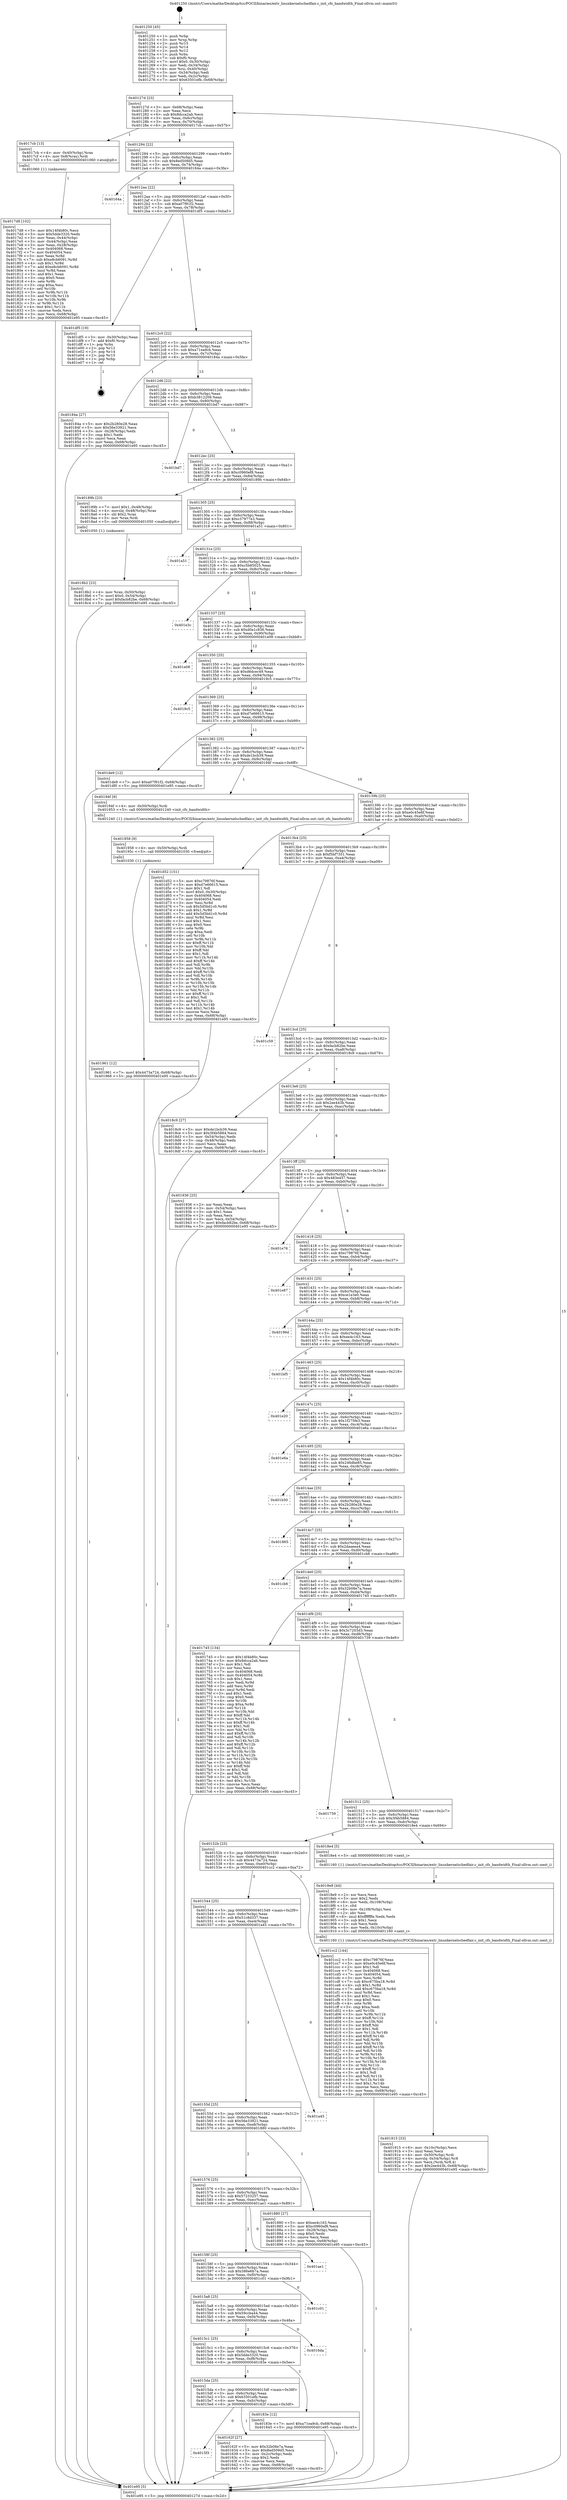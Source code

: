 digraph "0x401250" {
  label = "0x401250 (/mnt/c/Users/mathe/Desktop/tcc/POCII/binaries/extr_linuxkernelschedfair.c_init_cfs_bandwidth_Final-ollvm.out::main(0))"
  labelloc = "t"
  node[shape=record]

  Entry [label="",width=0.3,height=0.3,shape=circle,fillcolor=black,style=filled]
  "0x40127d" [label="{
     0x40127d [23]\l
     | [instrs]\l
     &nbsp;&nbsp;0x40127d \<+3\>: mov -0x68(%rbp),%eax\l
     &nbsp;&nbsp;0x401280 \<+2\>: mov %eax,%ecx\l
     &nbsp;&nbsp;0x401282 \<+6\>: sub $0x8dcca2ab,%ecx\l
     &nbsp;&nbsp;0x401288 \<+3\>: mov %eax,-0x6c(%rbp)\l
     &nbsp;&nbsp;0x40128b \<+3\>: mov %ecx,-0x70(%rbp)\l
     &nbsp;&nbsp;0x40128e \<+6\>: je 00000000004017cb \<main+0x57b\>\l
  }"]
  "0x4017cb" [label="{
     0x4017cb [13]\l
     | [instrs]\l
     &nbsp;&nbsp;0x4017cb \<+4\>: mov -0x40(%rbp),%rax\l
     &nbsp;&nbsp;0x4017cf \<+4\>: mov 0x8(%rax),%rdi\l
     &nbsp;&nbsp;0x4017d3 \<+5\>: call 0000000000401060 \<atoi@plt\>\l
     | [calls]\l
     &nbsp;&nbsp;0x401060 \{1\} (unknown)\l
  }"]
  "0x401294" [label="{
     0x401294 [22]\l
     | [instrs]\l
     &nbsp;&nbsp;0x401294 \<+5\>: jmp 0000000000401299 \<main+0x49\>\l
     &nbsp;&nbsp;0x401299 \<+3\>: mov -0x6c(%rbp),%eax\l
     &nbsp;&nbsp;0x40129c \<+5\>: sub $0x8ed509d5,%eax\l
     &nbsp;&nbsp;0x4012a1 \<+3\>: mov %eax,-0x74(%rbp)\l
     &nbsp;&nbsp;0x4012a4 \<+6\>: je 000000000040164a \<main+0x3fa\>\l
  }"]
  Exit [label="",width=0.3,height=0.3,shape=circle,fillcolor=black,style=filled,peripheries=2]
  "0x40164a" [label="{
     0x40164a\l
  }", style=dashed]
  "0x4012aa" [label="{
     0x4012aa [22]\l
     | [instrs]\l
     &nbsp;&nbsp;0x4012aa \<+5\>: jmp 00000000004012af \<main+0x5f\>\l
     &nbsp;&nbsp;0x4012af \<+3\>: mov -0x6c(%rbp),%eax\l
     &nbsp;&nbsp;0x4012b2 \<+5\>: sub $0xa07f91f2,%eax\l
     &nbsp;&nbsp;0x4012b7 \<+3\>: mov %eax,-0x78(%rbp)\l
     &nbsp;&nbsp;0x4012ba \<+6\>: je 0000000000401df5 \<main+0xba5\>\l
  }"]
  "0x401961" [label="{
     0x401961 [12]\l
     | [instrs]\l
     &nbsp;&nbsp;0x401961 \<+7\>: movl $0x4473a724,-0x68(%rbp)\l
     &nbsp;&nbsp;0x401968 \<+5\>: jmp 0000000000401e95 \<main+0xc45\>\l
  }"]
  "0x401df5" [label="{
     0x401df5 [19]\l
     | [instrs]\l
     &nbsp;&nbsp;0x401df5 \<+3\>: mov -0x30(%rbp),%eax\l
     &nbsp;&nbsp;0x401df8 \<+7\>: add $0xf0,%rsp\l
     &nbsp;&nbsp;0x401dff \<+1\>: pop %rbx\l
     &nbsp;&nbsp;0x401e00 \<+2\>: pop %r12\l
     &nbsp;&nbsp;0x401e02 \<+2\>: pop %r14\l
     &nbsp;&nbsp;0x401e04 \<+2\>: pop %r15\l
     &nbsp;&nbsp;0x401e06 \<+1\>: pop %rbp\l
     &nbsp;&nbsp;0x401e07 \<+1\>: ret\l
  }"]
  "0x4012c0" [label="{
     0x4012c0 [22]\l
     | [instrs]\l
     &nbsp;&nbsp;0x4012c0 \<+5\>: jmp 00000000004012c5 \<main+0x75\>\l
     &nbsp;&nbsp;0x4012c5 \<+3\>: mov -0x6c(%rbp),%eax\l
     &nbsp;&nbsp;0x4012c8 \<+5\>: sub $0xa71ea9cb,%eax\l
     &nbsp;&nbsp;0x4012cd \<+3\>: mov %eax,-0x7c(%rbp)\l
     &nbsp;&nbsp;0x4012d0 \<+6\>: je 000000000040184a \<main+0x5fa\>\l
  }"]
  "0x401958" [label="{
     0x401958 [9]\l
     | [instrs]\l
     &nbsp;&nbsp;0x401958 \<+4\>: mov -0x50(%rbp),%rdi\l
     &nbsp;&nbsp;0x40195c \<+5\>: call 0000000000401030 \<free@plt\>\l
     | [calls]\l
     &nbsp;&nbsp;0x401030 \{1\} (unknown)\l
  }"]
  "0x40184a" [label="{
     0x40184a [27]\l
     | [instrs]\l
     &nbsp;&nbsp;0x40184a \<+5\>: mov $0x2b280e28,%eax\l
     &nbsp;&nbsp;0x40184f \<+5\>: mov $0x56e33921,%ecx\l
     &nbsp;&nbsp;0x401854 \<+3\>: mov -0x28(%rbp),%edx\l
     &nbsp;&nbsp;0x401857 \<+3\>: cmp $0x1,%edx\l
     &nbsp;&nbsp;0x40185a \<+3\>: cmovl %ecx,%eax\l
     &nbsp;&nbsp;0x40185d \<+3\>: mov %eax,-0x68(%rbp)\l
     &nbsp;&nbsp;0x401860 \<+5\>: jmp 0000000000401e95 \<main+0xc45\>\l
  }"]
  "0x4012d6" [label="{
     0x4012d6 [22]\l
     | [instrs]\l
     &nbsp;&nbsp;0x4012d6 \<+5\>: jmp 00000000004012db \<main+0x8b\>\l
     &nbsp;&nbsp;0x4012db \<+3\>: mov -0x6c(%rbp),%eax\l
     &nbsp;&nbsp;0x4012de \<+5\>: sub $0xb3812209,%eax\l
     &nbsp;&nbsp;0x4012e3 \<+3\>: mov %eax,-0x80(%rbp)\l
     &nbsp;&nbsp;0x4012e6 \<+6\>: je 0000000000401bd7 \<main+0x987\>\l
  }"]
  "0x401915" [label="{
     0x401915 [33]\l
     | [instrs]\l
     &nbsp;&nbsp;0x401915 \<+6\>: mov -0x10c(%rbp),%ecx\l
     &nbsp;&nbsp;0x40191b \<+3\>: imul %eax,%ecx\l
     &nbsp;&nbsp;0x40191e \<+4\>: mov -0x50(%rbp),%rdi\l
     &nbsp;&nbsp;0x401922 \<+4\>: movslq -0x54(%rbp),%r8\l
     &nbsp;&nbsp;0x401926 \<+4\>: mov %ecx,(%rdi,%r8,4)\l
     &nbsp;&nbsp;0x40192a \<+7\>: movl $0x2ee443b,-0x68(%rbp)\l
     &nbsp;&nbsp;0x401931 \<+5\>: jmp 0000000000401e95 \<main+0xc45\>\l
  }"]
  "0x401bd7" [label="{
     0x401bd7\l
  }", style=dashed]
  "0x4012ec" [label="{
     0x4012ec [25]\l
     | [instrs]\l
     &nbsp;&nbsp;0x4012ec \<+5\>: jmp 00000000004012f1 \<main+0xa1\>\l
     &nbsp;&nbsp;0x4012f1 \<+3\>: mov -0x6c(%rbp),%eax\l
     &nbsp;&nbsp;0x4012f4 \<+5\>: sub $0xc0960ef8,%eax\l
     &nbsp;&nbsp;0x4012f9 \<+6\>: mov %eax,-0x84(%rbp)\l
     &nbsp;&nbsp;0x4012ff \<+6\>: je 000000000040189b \<main+0x64b\>\l
  }"]
  "0x4018e9" [label="{
     0x4018e9 [44]\l
     | [instrs]\l
     &nbsp;&nbsp;0x4018e9 \<+2\>: xor %ecx,%ecx\l
     &nbsp;&nbsp;0x4018eb \<+5\>: mov $0x2,%edx\l
     &nbsp;&nbsp;0x4018f0 \<+6\>: mov %edx,-0x108(%rbp)\l
     &nbsp;&nbsp;0x4018f6 \<+1\>: cltd\l
     &nbsp;&nbsp;0x4018f7 \<+6\>: mov -0x108(%rbp),%esi\l
     &nbsp;&nbsp;0x4018fd \<+2\>: idiv %esi\l
     &nbsp;&nbsp;0x4018ff \<+6\>: imul $0xfffffffe,%edx,%edx\l
     &nbsp;&nbsp;0x401905 \<+3\>: sub $0x1,%ecx\l
     &nbsp;&nbsp;0x401908 \<+2\>: sub %ecx,%edx\l
     &nbsp;&nbsp;0x40190a \<+6\>: mov %edx,-0x10c(%rbp)\l
     &nbsp;&nbsp;0x401910 \<+5\>: call 0000000000401160 \<next_i\>\l
     | [calls]\l
     &nbsp;&nbsp;0x401160 \{1\} (/mnt/c/Users/mathe/Desktop/tcc/POCII/binaries/extr_linuxkernelschedfair.c_init_cfs_bandwidth_Final-ollvm.out::next_i)\l
  }"]
  "0x40189b" [label="{
     0x40189b [23]\l
     | [instrs]\l
     &nbsp;&nbsp;0x40189b \<+7\>: movl $0x1,-0x48(%rbp)\l
     &nbsp;&nbsp;0x4018a2 \<+4\>: movslq -0x48(%rbp),%rax\l
     &nbsp;&nbsp;0x4018a6 \<+4\>: shl $0x2,%rax\l
     &nbsp;&nbsp;0x4018aa \<+3\>: mov %rax,%rdi\l
     &nbsp;&nbsp;0x4018ad \<+5\>: call 0000000000401050 \<malloc@plt\>\l
     | [calls]\l
     &nbsp;&nbsp;0x401050 \{1\} (unknown)\l
  }"]
  "0x401305" [label="{
     0x401305 [25]\l
     | [instrs]\l
     &nbsp;&nbsp;0x401305 \<+5\>: jmp 000000000040130a \<main+0xba\>\l
     &nbsp;&nbsp;0x40130a \<+3\>: mov -0x6c(%rbp),%eax\l
     &nbsp;&nbsp;0x40130d \<+5\>: sub $0xc37977e3,%eax\l
     &nbsp;&nbsp;0x401312 \<+6\>: mov %eax,-0x88(%rbp)\l
     &nbsp;&nbsp;0x401318 \<+6\>: je 0000000000401a51 \<main+0x801\>\l
  }"]
  "0x4018b2" [label="{
     0x4018b2 [23]\l
     | [instrs]\l
     &nbsp;&nbsp;0x4018b2 \<+4\>: mov %rax,-0x50(%rbp)\l
     &nbsp;&nbsp;0x4018b6 \<+7\>: movl $0x0,-0x54(%rbp)\l
     &nbsp;&nbsp;0x4018bd \<+7\>: movl $0xfacb82be,-0x68(%rbp)\l
     &nbsp;&nbsp;0x4018c4 \<+5\>: jmp 0000000000401e95 \<main+0xc45\>\l
  }"]
  "0x401a51" [label="{
     0x401a51\l
  }", style=dashed]
  "0x40131e" [label="{
     0x40131e [25]\l
     | [instrs]\l
     &nbsp;&nbsp;0x40131e \<+5\>: jmp 0000000000401323 \<main+0xd3\>\l
     &nbsp;&nbsp;0x401323 \<+3\>: mov -0x6c(%rbp),%eax\l
     &nbsp;&nbsp;0x401326 \<+5\>: sub $0xc5b85025,%eax\l
     &nbsp;&nbsp;0x40132b \<+6\>: mov %eax,-0x8c(%rbp)\l
     &nbsp;&nbsp;0x401331 \<+6\>: je 0000000000401e3c \<main+0xbec\>\l
  }"]
  "0x4017d8" [label="{
     0x4017d8 [102]\l
     | [instrs]\l
     &nbsp;&nbsp;0x4017d8 \<+5\>: mov $0x14f4b80c,%ecx\l
     &nbsp;&nbsp;0x4017dd \<+5\>: mov $0x5dde3320,%edx\l
     &nbsp;&nbsp;0x4017e2 \<+3\>: mov %eax,-0x44(%rbp)\l
     &nbsp;&nbsp;0x4017e5 \<+3\>: mov -0x44(%rbp),%eax\l
     &nbsp;&nbsp;0x4017e8 \<+3\>: mov %eax,-0x28(%rbp)\l
     &nbsp;&nbsp;0x4017eb \<+7\>: mov 0x404068,%eax\l
     &nbsp;&nbsp;0x4017f2 \<+7\>: mov 0x404054,%esi\l
     &nbsp;&nbsp;0x4017f9 \<+3\>: mov %eax,%r8d\l
     &nbsp;&nbsp;0x4017fc \<+7\>: sub $0xe8cb6091,%r8d\l
     &nbsp;&nbsp;0x401803 \<+4\>: sub $0x1,%r8d\l
     &nbsp;&nbsp;0x401807 \<+7\>: add $0xe8cb6091,%r8d\l
     &nbsp;&nbsp;0x40180e \<+4\>: imul %r8d,%eax\l
     &nbsp;&nbsp;0x401812 \<+3\>: and $0x1,%eax\l
     &nbsp;&nbsp;0x401815 \<+3\>: cmp $0x0,%eax\l
     &nbsp;&nbsp;0x401818 \<+4\>: sete %r9b\l
     &nbsp;&nbsp;0x40181c \<+3\>: cmp $0xa,%esi\l
     &nbsp;&nbsp;0x40181f \<+4\>: setl %r10b\l
     &nbsp;&nbsp;0x401823 \<+3\>: mov %r9b,%r11b\l
     &nbsp;&nbsp;0x401826 \<+3\>: and %r10b,%r11b\l
     &nbsp;&nbsp;0x401829 \<+3\>: xor %r10b,%r9b\l
     &nbsp;&nbsp;0x40182c \<+3\>: or %r9b,%r11b\l
     &nbsp;&nbsp;0x40182f \<+4\>: test $0x1,%r11b\l
     &nbsp;&nbsp;0x401833 \<+3\>: cmovne %edx,%ecx\l
     &nbsp;&nbsp;0x401836 \<+3\>: mov %ecx,-0x68(%rbp)\l
     &nbsp;&nbsp;0x401839 \<+5\>: jmp 0000000000401e95 \<main+0xc45\>\l
  }"]
  "0x401e3c" [label="{
     0x401e3c\l
  }", style=dashed]
  "0x401337" [label="{
     0x401337 [25]\l
     | [instrs]\l
     &nbsp;&nbsp;0x401337 \<+5\>: jmp 000000000040133c \<main+0xec\>\l
     &nbsp;&nbsp;0x40133c \<+3\>: mov -0x6c(%rbp),%eax\l
     &nbsp;&nbsp;0x40133f \<+5\>: sub $0xd0a1c836,%eax\l
     &nbsp;&nbsp;0x401344 \<+6\>: mov %eax,-0x90(%rbp)\l
     &nbsp;&nbsp;0x40134a \<+6\>: je 0000000000401e08 \<main+0xbb8\>\l
  }"]
  "0x401250" [label="{
     0x401250 [45]\l
     | [instrs]\l
     &nbsp;&nbsp;0x401250 \<+1\>: push %rbp\l
     &nbsp;&nbsp;0x401251 \<+3\>: mov %rsp,%rbp\l
     &nbsp;&nbsp;0x401254 \<+2\>: push %r15\l
     &nbsp;&nbsp;0x401256 \<+2\>: push %r14\l
     &nbsp;&nbsp;0x401258 \<+2\>: push %r12\l
     &nbsp;&nbsp;0x40125a \<+1\>: push %rbx\l
     &nbsp;&nbsp;0x40125b \<+7\>: sub $0xf0,%rsp\l
     &nbsp;&nbsp;0x401262 \<+7\>: movl $0x0,-0x30(%rbp)\l
     &nbsp;&nbsp;0x401269 \<+3\>: mov %edi,-0x34(%rbp)\l
     &nbsp;&nbsp;0x40126c \<+4\>: mov %rsi,-0x40(%rbp)\l
     &nbsp;&nbsp;0x401270 \<+3\>: mov -0x34(%rbp),%edi\l
     &nbsp;&nbsp;0x401273 \<+3\>: mov %edi,-0x2c(%rbp)\l
     &nbsp;&nbsp;0x401276 \<+7\>: movl $0x63501efb,-0x68(%rbp)\l
  }"]
  "0x401e08" [label="{
     0x401e08\l
  }", style=dashed]
  "0x401350" [label="{
     0x401350 [25]\l
     | [instrs]\l
     &nbsp;&nbsp;0x401350 \<+5\>: jmp 0000000000401355 \<main+0x105\>\l
     &nbsp;&nbsp;0x401355 \<+3\>: mov -0x6c(%rbp),%eax\l
     &nbsp;&nbsp;0x401358 \<+5\>: sub $0xd6dcec49,%eax\l
     &nbsp;&nbsp;0x40135d \<+6\>: mov %eax,-0x94(%rbp)\l
     &nbsp;&nbsp;0x401363 \<+6\>: je 00000000004019c5 \<main+0x775\>\l
  }"]
  "0x401e95" [label="{
     0x401e95 [5]\l
     | [instrs]\l
     &nbsp;&nbsp;0x401e95 \<+5\>: jmp 000000000040127d \<main+0x2d\>\l
  }"]
  "0x4019c5" [label="{
     0x4019c5\l
  }", style=dashed]
  "0x401369" [label="{
     0x401369 [25]\l
     | [instrs]\l
     &nbsp;&nbsp;0x401369 \<+5\>: jmp 000000000040136e \<main+0x11e\>\l
     &nbsp;&nbsp;0x40136e \<+3\>: mov -0x6c(%rbp),%eax\l
     &nbsp;&nbsp;0x401371 \<+5\>: sub $0xd7e66615,%eax\l
     &nbsp;&nbsp;0x401376 \<+6\>: mov %eax,-0x98(%rbp)\l
     &nbsp;&nbsp;0x40137c \<+6\>: je 0000000000401de9 \<main+0xb99\>\l
  }"]
  "0x4015f3" [label="{
     0x4015f3\l
  }", style=dashed]
  "0x401de9" [label="{
     0x401de9 [12]\l
     | [instrs]\l
     &nbsp;&nbsp;0x401de9 \<+7\>: movl $0xa07f91f2,-0x68(%rbp)\l
     &nbsp;&nbsp;0x401df0 \<+5\>: jmp 0000000000401e95 \<main+0xc45\>\l
  }"]
  "0x401382" [label="{
     0x401382 [25]\l
     | [instrs]\l
     &nbsp;&nbsp;0x401382 \<+5\>: jmp 0000000000401387 \<main+0x137\>\l
     &nbsp;&nbsp;0x401387 \<+3\>: mov -0x6c(%rbp),%eax\l
     &nbsp;&nbsp;0x40138a \<+5\>: sub $0xde1bcb39,%eax\l
     &nbsp;&nbsp;0x40138f \<+6\>: mov %eax,-0x9c(%rbp)\l
     &nbsp;&nbsp;0x401395 \<+6\>: je 000000000040194f \<main+0x6ff\>\l
  }"]
  "0x40162f" [label="{
     0x40162f [27]\l
     | [instrs]\l
     &nbsp;&nbsp;0x40162f \<+5\>: mov $0x32b08e7a,%eax\l
     &nbsp;&nbsp;0x401634 \<+5\>: mov $0x8ed509d5,%ecx\l
     &nbsp;&nbsp;0x401639 \<+3\>: mov -0x2c(%rbp),%edx\l
     &nbsp;&nbsp;0x40163c \<+3\>: cmp $0x2,%edx\l
     &nbsp;&nbsp;0x40163f \<+3\>: cmovne %ecx,%eax\l
     &nbsp;&nbsp;0x401642 \<+3\>: mov %eax,-0x68(%rbp)\l
     &nbsp;&nbsp;0x401645 \<+5\>: jmp 0000000000401e95 \<main+0xc45\>\l
  }"]
  "0x40194f" [label="{
     0x40194f [9]\l
     | [instrs]\l
     &nbsp;&nbsp;0x40194f \<+4\>: mov -0x50(%rbp),%rdi\l
     &nbsp;&nbsp;0x401953 \<+5\>: call 0000000000401240 \<init_cfs_bandwidth\>\l
     | [calls]\l
     &nbsp;&nbsp;0x401240 \{1\} (/mnt/c/Users/mathe/Desktop/tcc/POCII/binaries/extr_linuxkernelschedfair.c_init_cfs_bandwidth_Final-ollvm.out::init_cfs_bandwidth)\l
  }"]
  "0x40139b" [label="{
     0x40139b [25]\l
     | [instrs]\l
     &nbsp;&nbsp;0x40139b \<+5\>: jmp 00000000004013a0 \<main+0x150\>\l
     &nbsp;&nbsp;0x4013a0 \<+3\>: mov -0x6c(%rbp),%eax\l
     &nbsp;&nbsp;0x4013a3 \<+5\>: sub $0xe0c45e6f,%eax\l
     &nbsp;&nbsp;0x4013a8 \<+6\>: mov %eax,-0xa0(%rbp)\l
     &nbsp;&nbsp;0x4013ae \<+6\>: je 0000000000401d52 \<main+0xb02\>\l
  }"]
  "0x4015da" [label="{
     0x4015da [25]\l
     | [instrs]\l
     &nbsp;&nbsp;0x4015da \<+5\>: jmp 00000000004015df \<main+0x38f\>\l
     &nbsp;&nbsp;0x4015df \<+3\>: mov -0x6c(%rbp),%eax\l
     &nbsp;&nbsp;0x4015e2 \<+5\>: sub $0x63501efb,%eax\l
     &nbsp;&nbsp;0x4015e7 \<+6\>: mov %eax,-0xfc(%rbp)\l
     &nbsp;&nbsp;0x4015ed \<+6\>: je 000000000040162f \<main+0x3df\>\l
  }"]
  "0x401d52" [label="{
     0x401d52 [151]\l
     | [instrs]\l
     &nbsp;&nbsp;0x401d52 \<+5\>: mov $0xc79876f,%eax\l
     &nbsp;&nbsp;0x401d57 \<+5\>: mov $0xd7e66615,%ecx\l
     &nbsp;&nbsp;0x401d5c \<+2\>: mov $0x1,%dl\l
     &nbsp;&nbsp;0x401d5e \<+7\>: movl $0x0,-0x30(%rbp)\l
     &nbsp;&nbsp;0x401d65 \<+7\>: mov 0x404068,%esi\l
     &nbsp;&nbsp;0x401d6c \<+7\>: mov 0x404054,%edi\l
     &nbsp;&nbsp;0x401d73 \<+3\>: mov %esi,%r8d\l
     &nbsp;&nbsp;0x401d76 \<+7\>: sub $0x5d5bd1c0,%r8d\l
     &nbsp;&nbsp;0x401d7d \<+4\>: sub $0x1,%r8d\l
     &nbsp;&nbsp;0x401d81 \<+7\>: add $0x5d5bd1c0,%r8d\l
     &nbsp;&nbsp;0x401d88 \<+4\>: imul %r8d,%esi\l
     &nbsp;&nbsp;0x401d8c \<+3\>: and $0x1,%esi\l
     &nbsp;&nbsp;0x401d8f \<+3\>: cmp $0x0,%esi\l
     &nbsp;&nbsp;0x401d92 \<+4\>: sete %r9b\l
     &nbsp;&nbsp;0x401d96 \<+3\>: cmp $0xa,%edi\l
     &nbsp;&nbsp;0x401d99 \<+4\>: setl %r10b\l
     &nbsp;&nbsp;0x401d9d \<+3\>: mov %r9b,%r11b\l
     &nbsp;&nbsp;0x401da0 \<+4\>: xor $0xff,%r11b\l
     &nbsp;&nbsp;0x401da4 \<+3\>: mov %r10b,%bl\l
     &nbsp;&nbsp;0x401da7 \<+3\>: xor $0xff,%bl\l
     &nbsp;&nbsp;0x401daa \<+3\>: xor $0x1,%dl\l
     &nbsp;&nbsp;0x401dad \<+3\>: mov %r11b,%r14b\l
     &nbsp;&nbsp;0x401db0 \<+4\>: and $0xff,%r14b\l
     &nbsp;&nbsp;0x401db4 \<+3\>: and %dl,%r9b\l
     &nbsp;&nbsp;0x401db7 \<+3\>: mov %bl,%r15b\l
     &nbsp;&nbsp;0x401dba \<+4\>: and $0xff,%r15b\l
     &nbsp;&nbsp;0x401dbe \<+3\>: and %dl,%r10b\l
     &nbsp;&nbsp;0x401dc1 \<+3\>: or %r9b,%r14b\l
     &nbsp;&nbsp;0x401dc4 \<+3\>: or %r10b,%r15b\l
     &nbsp;&nbsp;0x401dc7 \<+3\>: xor %r15b,%r14b\l
     &nbsp;&nbsp;0x401dca \<+3\>: or %bl,%r11b\l
     &nbsp;&nbsp;0x401dcd \<+4\>: xor $0xff,%r11b\l
     &nbsp;&nbsp;0x401dd1 \<+3\>: or $0x1,%dl\l
     &nbsp;&nbsp;0x401dd4 \<+3\>: and %dl,%r11b\l
     &nbsp;&nbsp;0x401dd7 \<+3\>: or %r11b,%r14b\l
     &nbsp;&nbsp;0x401dda \<+4\>: test $0x1,%r14b\l
     &nbsp;&nbsp;0x401dde \<+3\>: cmovne %ecx,%eax\l
     &nbsp;&nbsp;0x401de1 \<+3\>: mov %eax,-0x68(%rbp)\l
     &nbsp;&nbsp;0x401de4 \<+5\>: jmp 0000000000401e95 \<main+0xc45\>\l
  }"]
  "0x4013b4" [label="{
     0x4013b4 [25]\l
     | [instrs]\l
     &nbsp;&nbsp;0x4013b4 \<+5\>: jmp 00000000004013b9 \<main+0x169\>\l
     &nbsp;&nbsp;0x4013b9 \<+3\>: mov -0x6c(%rbp),%eax\l
     &nbsp;&nbsp;0x4013bc \<+5\>: sub $0xf5bf7351,%eax\l
     &nbsp;&nbsp;0x4013c1 \<+6\>: mov %eax,-0xa4(%rbp)\l
     &nbsp;&nbsp;0x4013c7 \<+6\>: je 0000000000401c59 \<main+0xa09\>\l
  }"]
  "0x40183e" [label="{
     0x40183e [12]\l
     | [instrs]\l
     &nbsp;&nbsp;0x40183e \<+7\>: movl $0xa71ea9cb,-0x68(%rbp)\l
     &nbsp;&nbsp;0x401845 \<+5\>: jmp 0000000000401e95 \<main+0xc45\>\l
  }"]
  "0x401c59" [label="{
     0x401c59\l
  }", style=dashed]
  "0x4013cd" [label="{
     0x4013cd [25]\l
     | [instrs]\l
     &nbsp;&nbsp;0x4013cd \<+5\>: jmp 00000000004013d2 \<main+0x182\>\l
     &nbsp;&nbsp;0x4013d2 \<+3\>: mov -0x6c(%rbp),%eax\l
     &nbsp;&nbsp;0x4013d5 \<+5\>: sub $0xfacb82be,%eax\l
     &nbsp;&nbsp;0x4013da \<+6\>: mov %eax,-0xa8(%rbp)\l
     &nbsp;&nbsp;0x4013e0 \<+6\>: je 00000000004018c9 \<main+0x679\>\l
  }"]
  "0x4015c1" [label="{
     0x4015c1 [25]\l
     | [instrs]\l
     &nbsp;&nbsp;0x4015c1 \<+5\>: jmp 00000000004015c6 \<main+0x376\>\l
     &nbsp;&nbsp;0x4015c6 \<+3\>: mov -0x6c(%rbp),%eax\l
     &nbsp;&nbsp;0x4015c9 \<+5\>: sub $0x5dde3320,%eax\l
     &nbsp;&nbsp;0x4015ce \<+6\>: mov %eax,-0xf8(%rbp)\l
     &nbsp;&nbsp;0x4015d4 \<+6\>: je 000000000040183e \<main+0x5ee\>\l
  }"]
  "0x4018c9" [label="{
     0x4018c9 [27]\l
     | [instrs]\l
     &nbsp;&nbsp;0x4018c9 \<+5\>: mov $0xde1bcb39,%eax\l
     &nbsp;&nbsp;0x4018ce \<+5\>: mov $0x3f4b5884,%ecx\l
     &nbsp;&nbsp;0x4018d3 \<+3\>: mov -0x54(%rbp),%edx\l
     &nbsp;&nbsp;0x4018d6 \<+3\>: cmp -0x48(%rbp),%edx\l
     &nbsp;&nbsp;0x4018d9 \<+3\>: cmovl %ecx,%eax\l
     &nbsp;&nbsp;0x4018dc \<+3\>: mov %eax,-0x68(%rbp)\l
     &nbsp;&nbsp;0x4018df \<+5\>: jmp 0000000000401e95 \<main+0xc45\>\l
  }"]
  "0x4013e6" [label="{
     0x4013e6 [25]\l
     | [instrs]\l
     &nbsp;&nbsp;0x4013e6 \<+5\>: jmp 00000000004013eb \<main+0x19b\>\l
     &nbsp;&nbsp;0x4013eb \<+3\>: mov -0x6c(%rbp),%eax\l
     &nbsp;&nbsp;0x4013ee \<+5\>: sub $0x2ee443b,%eax\l
     &nbsp;&nbsp;0x4013f3 \<+6\>: mov %eax,-0xac(%rbp)\l
     &nbsp;&nbsp;0x4013f9 \<+6\>: je 0000000000401936 \<main+0x6e6\>\l
  }"]
  "0x4016da" [label="{
     0x4016da\l
  }", style=dashed]
  "0x401936" [label="{
     0x401936 [25]\l
     | [instrs]\l
     &nbsp;&nbsp;0x401936 \<+2\>: xor %eax,%eax\l
     &nbsp;&nbsp;0x401938 \<+3\>: mov -0x54(%rbp),%ecx\l
     &nbsp;&nbsp;0x40193b \<+3\>: sub $0x1,%eax\l
     &nbsp;&nbsp;0x40193e \<+2\>: sub %eax,%ecx\l
     &nbsp;&nbsp;0x401940 \<+3\>: mov %ecx,-0x54(%rbp)\l
     &nbsp;&nbsp;0x401943 \<+7\>: movl $0xfacb82be,-0x68(%rbp)\l
     &nbsp;&nbsp;0x40194a \<+5\>: jmp 0000000000401e95 \<main+0xc45\>\l
  }"]
  "0x4013ff" [label="{
     0x4013ff [25]\l
     | [instrs]\l
     &nbsp;&nbsp;0x4013ff \<+5\>: jmp 0000000000401404 \<main+0x1b4\>\l
     &nbsp;&nbsp;0x401404 \<+3\>: mov -0x6c(%rbp),%eax\l
     &nbsp;&nbsp;0x401407 \<+5\>: sub $0x483e457,%eax\l
     &nbsp;&nbsp;0x40140c \<+6\>: mov %eax,-0xb0(%rbp)\l
     &nbsp;&nbsp;0x401412 \<+6\>: je 0000000000401e76 \<main+0xc26\>\l
  }"]
  "0x4015a8" [label="{
     0x4015a8 [25]\l
     | [instrs]\l
     &nbsp;&nbsp;0x4015a8 \<+5\>: jmp 00000000004015ad \<main+0x35d\>\l
     &nbsp;&nbsp;0x4015ad \<+3\>: mov -0x6c(%rbp),%eax\l
     &nbsp;&nbsp;0x4015b0 \<+5\>: sub $0x59ccba44,%eax\l
     &nbsp;&nbsp;0x4015b5 \<+6\>: mov %eax,-0xf4(%rbp)\l
     &nbsp;&nbsp;0x4015bb \<+6\>: je 00000000004016da \<main+0x48a\>\l
  }"]
  "0x401e76" [label="{
     0x401e76\l
  }", style=dashed]
  "0x401418" [label="{
     0x401418 [25]\l
     | [instrs]\l
     &nbsp;&nbsp;0x401418 \<+5\>: jmp 000000000040141d \<main+0x1cd\>\l
     &nbsp;&nbsp;0x40141d \<+3\>: mov -0x6c(%rbp),%eax\l
     &nbsp;&nbsp;0x401420 \<+5\>: sub $0xc79876f,%eax\l
     &nbsp;&nbsp;0x401425 \<+6\>: mov %eax,-0xb4(%rbp)\l
     &nbsp;&nbsp;0x40142b \<+6\>: je 0000000000401e87 \<main+0xc37\>\l
  }"]
  "0x401c01" [label="{
     0x401c01\l
  }", style=dashed]
  "0x401e87" [label="{
     0x401e87\l
  }", style=dashed]
  "0x401431" [label="{
     0x401431 [25]\l
     | [instrs]\l
     &nbsp;&nbsp;0x401431 \<+5\>: jmp 0000000000401436 \<main+0x1e6\>\l
     &nbsp;&nbsp;0x401436 \<+3\>: mov -0x6c(%rbp),%eax\l
     &nbsp;&nbsp;0x401439 \<+5\>: sub $0xce1e3e0,%eax\l
     &nbsp;&nbsp;0x40143e \<+6\>: mov %eax,-0xb8(%rbp)\l
     &nbsp;&nbsp;0x401444 \<+6\>: je 000000000040196d \<main+0x71d\>\l
  }"]
  "0x40158f" [label="{
     0x40158f [25]\l
     | [instrs]\l
     &nbsp;&nbsp;0x40158f \<+5\>: jmp 0000000000401594 \<main+0x344\>\l
     &nbsp;&nbsp;0x401594 \<+3\>: mov -0x6c(%rbp),%eax\l
     &nbsp;&nbsp;0x401597 \<+5\>: sub $0x586e6b7a,%eax\l
     &nbsp;&nbsp;0x40159c \<+6\>: mov %eax,-0xf0(%rbp)\l
     &nbsp;&nbsp;0x4015a2 \<+6\>: je 0000000000401c01 \<main+0x9b1\>\l
  }"]
  "0x40196d" [label="{
     0x40196d\l
  }", style=dashed]
  "0x40144a" [label="{
     0x40144a [25]\l
     | [instrs]\l
     &nbsp;&nbsp;0x40144a \<+5\>: jmp 000000000040144f \<main+0x1ff\>\l
     &nbsp;&nbsp;0x40144f \<+3\>: mov -0x6c(%rbp),%eax\l
     &nbsp;&nbsp;0x401452 \<+5\>: sub $0xee4c163,%eax\l
     &nbsp;&nbsp;0x401457 \<+6\>: mov %eax,-0xbc(%rbp)\l
     &nbsp;&nbsp;0x40145d \<+6\>: je 0000000000401bf5 \<main+0x9a5\>\l
  }"]
  "0x401ae1" [label="{
     0x401ae1\l
  }", style=dashed]
  "0x401bf5" [label="{
     0x401bf5\l
  }", style=dashed]
  "0x401463" [label="{
     0x401463 [25]\l
     | [instrs]\l
     &nbsp;&nbsp;0x401463 \<+5\>: jmp 0000000000401468 \<main+0x218\>\l
     &nbsp;&nbsp;0x401468 \<+3\>: mov -0x6c(%rbp),%eax\l
     &nbsp;&nbsp;0x40146b \<+5\>: sub $0x14f4b80c,%eax\l
     &nbsp;&nbsp;0x401470 \<+6\>: mov %eax,-0xc0(%rbp)\l
     &nbsp;&nbsp;0x401476 \<+6\>: je 0000000000401e20 \<main+0xbd0\>\l
  }"]
  "0x401576" [label="{
     0x401576 [25]\l
     | [instrs]\l
     &nbsp;&nbsp;0x401576 \<+5\>: jmp 000000000040157b \<main+0x32b\>\l
     &nbsp;&nbsp;0x40157b \<+3\>: mov -0x6c(%rbp),%eax\l
     &nbsp;&nbsp;0x40157e \<+5\>: sub $0x57233257,%eax\l
     &nbsp;&nbsp;0x401583 \<+6\>: mov %eax,-0xec(%rbp)\l
     &nbsp;&nbsp;0x401589 \<+6\>: je 0000000000401ae1 \<main+0x891\>\l
  }"]
  "0x401e20" [label="{
     0x401e20\l
  }", style=dashed]
  "0x40147c" [label="{
     0x40147c [25]\l
     | [instrs]\l
     &nbsp;&nbsp;0x40147c \<+5\>: jmp 0000000000401481 \<main+0x231\>\l
     &nbsp;&nbsp;0x401481 \<+3\>: mov -0x6c(%rbp),%eax\l
     &nbsp;&nbsp;0x401484 \<+5\>: sub $0x1f275fe3,%eax\l
     &nbsp;&nbsp;0x401489 \<+6\>: mov %eax,-0xc4(%rbp)\l
     &nbsp;&nbsp;0x40148f \<+6\>: je 0000000000401e6a \<main+0xc1a\>\l
  }"]
  "0x401880" [label="{
     0x401880 [27]\l
     | [instrs]\l
     &nbsp;&nbsp;0x401880 \<+5\>: mov $0xee4c163,%eax\l
     &nbsp;&nbsp;0x401885 \<+5\>: mov $0xc0960ef8,%ecx\l
     &nbsp;&nbsp;0x40188a \<+3\>: mov -0x28(%rbp),%edx\l
     &nbsp;&nbsp;0x40188d \<+3\>: cmp $0x0,%edx\l
     &nbsp;&nbsp;0x401890 \<+3\>: cmove %ecx,%eax\l
     &nbsp;&nbsp;0x401893 \<+3\>: mov %eax,-0x68(%rbp)\l
     &nbsp;&nbsp;0x401896 \<+5\>: jmp 0000000000401e95 \<main+0xc45\>\l
  }"]
  "0x401e6a" [label="{
     0x401e6a\l
  }", style=dashed]
  "0x401495" [label="{
     0x401495 [25]\l
     | [instrs]\l
     &nbsp;&nbsp;0x401495 \<+5\>: jmp 000000000040149a \<main+0x24a\>\l
     &nbsp;&nbsp;0x40149a \<+3\>: mov -0x6c(%rbp),%eax\l
     &nbsp;&nbsp;0x40149d \<+5\>: sub $0x246dbe85,%eax\l
     &nbsp;&nbsp;0x4014a2 \<+6\>: mov %eax,-0xc8(%rbp)\l
     &nbsp;&nbsp;0x4014a8 \<+6\>: je 0000000000401b50 \<main+0x900\>\l
  }"]
  "0x40155d" [label="{
     0x40155d [25]\l
     | [instrs]\l
     &nbsp;&nbsp;0x40155d \<+5\>: jmp 0000000000401562 \<main+0x312\>\l
     &nbsp;&nbsp;0x401562 \<+3\>: mov -0x6c(%rbp),%eax\l
     &nbsp;&nbsp;0x401565 \<+5\>: sub $0x56e33921,%eax\l
     &nbsp;&nbsp;0x40156a \<+6\>: mov %eax,-0xe8(%rbp)\l
     &nbsp;&nbsp;0x401570 \<+6\>: je 0000000000401880 \<main+0x630\>\l
  }"]
  "0x401b50" [label="{
     0x401b50\l
  }", style=dashed]
  "0x4014ae" [label="{
     0x4014ae [25]\l
     | [instrs]\l
     &nbsp;&nbsp;0x4014ae \<+5\>: jmp 00000000004014b3 \<main+0x263\>\l
     &nbsp;&nbsp;0x4014b3 \<+3\>: mov -0x6c(%rbp),%eax\l
     &nbsp;&nbsp;0x4014b6 \<+5\>: sub $0x2b280e28,%eax\l
     &nbsp;&nbsp;0x4014bb \<+6\>: mov %eax,-0xcc(%rbp)\l
     &nbsp;&nbsp;0x4014c1 \<+6\>: je 0000000000401865 \<main+0x615\>\l
  }"]
  "0x401a45" [label="{
     0x401a45\l
  }", style=dashed]
  "0x401865" [label="{
     0x401865\l
  }", style=dashed]
  "0x4014c7" [label="{
     0x4014c7 [25]\l
     | [instrs]\l
     &nbsp;&nbsp;0x4014c7 \<+5\>: jmp 00000000004014cc \<main+0x27c\>\l
     &nbsp;&nbsp;0x4014cc \<+3\>: mov -0x6c(%rbp),%eax\l
     &nbsp;&nbsp;0x4014cf \<+5\>: sub $0x2daaeea4,%eax\l
     &nbsp;&nbsp;0x4014d4 \<+6\>: mov %eax,-0xd0(%rbp)\l
     &nbsp;&nbsp;0x4014da \<+6\>: je 0000000000401cb6 \<main+0xa66\>\l
  }"]
  "0x401544" [label="{
     0x401544 [25]\l
     | [instrs]\l
     &nbsp;&nbsp;0x401544 \<+5\>: jmp 0000000000401549 \<main+0x2f9\>\l
     &nbsp;&nbsp;0x401549 \<+3\>: mov -0x6c(%rbp),%eax\l
     &nbsp;&nbsp;0x40154c \<+5\>: sub $0x51c8d337,%eax\l
     &nbsp;&nbsp;0x401551 \<+6\>: mov %eax,-0xe4(%rbp)\l
     &nbsp;&nbsp;0x401557 \<+6\>: je 0000000000401a45 \<main+0x7f5\>\l
  }"]
  "0x401cb6" [label="{
     0x401cb6\l
  }", style=dashed]
  "0x4014e0" [label="{
     0x4014e0 [25]\l
     | [instrs]\l
     &nbsp;&nbsp;0x4014e0 \<+5\>: jmp 00000000004014e5 \<main+0x295\>\l
     &nbsp;&nbsp;0x4014e5 \<+3\>: mov -0x6c(%rbp),%eax\l
     &nbsp;&nbsp;0x4014e8 \<+5\>: sub $0x32b08e7a,%eax\l
     &nbsp;&nbsp;0x4014ed \<+6\>: mov %eax,-0xd4(%rbp)\l
     &nbsp;&nbsp;0x4014f3 \<+6\>: je 0000000000401745 \<main+0x4f5\>\l
  }"]
  "0x401cc2" [label="{
     0x401cc2 [144]\l
     | [instrs]\l
     &nbsp;&nbsp;0x401cc2 \<+5\>: mov $0xc79876f,%eax\l
     &nbsp;&nbsp;0x401cc7 \<+5\>: mov $0xe0c45e6f,%ecx\l
     &nbsp;&nbsp;0x401ccc \<+2\>: mov $0x1,%dl\l
     &nbsp;&nbsp;0x401cce \<+7\>: mov 0x404068,%esi\l
     &nbsp;&nbsp;0x401cd5 \<+7\>: mov 0x404054,%edi\l
     &nbsp;&nbsp;0x401cdc \<+3\>: mov %esi,%r8d\l
     &nbsp;&nbsp;0x401cdf \<+7\>: sub $0xc675ba18,%r8d\l
     &nbsp;&nbsp;0x401ce6 \<+4\>: sub $0x1,%r8d\l
     &nbsp;&nbsp;0x401cea \<+7\>: add $0xc675ba18,%r8d\l
     &nbsp;&nbsp;0x401cf1 \<+4\>: imul %r8d,%esi\l
     &nbsp;&nbsp;0x401cf5 \<+3\>: and $0x1,%esi\l
     &nbsp;&nbsp;0x401cf8 \<+3\>: cmp $0x0,%esi\l
     &nbsp;&nbsp;0x401cfb \<+4\>: sete %r9b\l
     &nbsp;&nbsp;0x401cff \<+3\>: cmp $0xa,%edi\l
     &nbsp;&nbsp;0x401d02 \<+4\>: setl %r10b\l
     &nbsp;&nbsp;0x401d06 \<+3\>: mov %r9b,%r11b\l
     &nbsp;&nbsp;0x401d09 \<+4\>: xor $0xff,%r11b\l
     &nbsp;&nbsp;0x401d0d \<+3\>: mov %r10b,%bl\l
     &nbsp;&nbsp;0x401d10 \<+3\>: xor $0xff,%bl\l
     &nbsp;&nbsp;0x401d13 \<+3\>: xor $0x1,%dl\l
     &nbsp;&nbsp;0x401d16 \<+3\>: mov %r11b,%r14b\l
     &nbsp;&nbsp;0x401d19 \<+4\>: and $0xff,%r14b\l
     &nbsp;&nbsp;0x401d1d \<+3\>: and %dl,%r9b\l
     &nbsp;&nbsp;0x401d20 \<+3\>: mov %bl,%r15b\l
     &nbsp;&nbsp;0x401d23 \<+4\>: and $0xff,%r15b\l
     &nbsp;&nbsp;0x401d27 \<+3\>: and %dl,%r10b\l
     &nbsp;&nbsp;0x401d2a \<+3\>: or %r9b,%r14b\l
     &nbsp;&nbsp;0x401d2d \<+3\>: or %r10b,%r15b\l
     &nbsp;&nbsp;0x401d30 \<+3\>: xor %r15b,%r14b\l
     &nbsp;&nbsp;0x401d33 \<+3\>: or %bl,%r11b\l
     &nbsp;&nbsp;0x401d36 \<+4\>: xor $0xff,%r11b\l
     &nbsp;&nbsp;0x401d3a \<+3\>: or $0x1,%dl\l
     &nbsp;&nbsp;0x401d3d \<+3\>: and %dl,%r11b\l
     &nbsp;&nbsp;0x401d40 \<+3\>: or %r11b,%r14b\l
     &nbsp;&nbsp;0x401d43 \<+4\>: test $0x1,%r14b\l
     &nbsp;&nbsp;0x401d47 \<+3\>: cmovne %ecx,%eax\l
     &nbsp;&nbsp;0x401d4a \<+3\>: mov %eax,-0x68(%rbp)\l
     &nbsp;&nbsp;0x401d4d \<+5\>: jmp 0000000000401e95 \<main+0xc45\>\l
  }"]
  "0x401745" [label="{
     0x401745 [134]\l
     | [instrs]\l
     &nbsp;&nbsp;0x401745 \<+5\>: mov $0x14f4b80c,%eax\l
     &nbsp;&nbsp;0x40174a \<+5\>: mov $0x8dcca2ab,%ecx\l
     &nbsp;&nbsp;0x40174f \<+2\>: mov $0x1,%dl\l
     &nbsp;&nbsp;0x401751 \<+2\>: xor %esi,%esi\l
     &nbsp;&nbsp;0x401753 \<+7\>: mov 0x404068,%edi\l
     &nbsp;&nbsp;0x40175a \<+8\>: mov 0x404054,%r8d\l
     &nbsp;&nbsp;0x401762 \<+3\>: sub $0x1,%esi\l
     &nbsp;&nbsp;0x401765 \<+3\>: mov %edi,%r9d\l
     &nbsp;&nbsp;0x401768 \<+3\>: add %esi,%r9d\l
     &nbsp;&nbsp;0x40176b \<+4\>: imul %r9d,%edi\l
     &nbsp;&nbsp;0x40176f \<+3\>: and $0x1,%edi\l
     &nbsp;&nbsp;0x401772 \<+3\>: cmp $0x0,%edi\l
     &nbsp;&nbsp;0x401775 \<+4\>: sete %r10b\l
     &nbsp;&nbsp;0x401779 \<+4\>: cmp $0xa,%r8d\l
     &nbsp;&nbsp;0x40177d \<+4\>: setl %r11b\l
     &nbsp;&nbsp;0x401781 \<+3\>: mov %r10b,%bl\l
     &nbsp;&nbsp;0x401784 \<+3\>: xor $0xff,%bl\l
     &nbsp;&nbsp;0x401787 \<+3\>: mov %r11b,%r14b\l
     &nbsp;&nbsp;0x40178a \<+4\>: xor $0xff,%r14b\l
     &nbsp;&nbsp;0x40178e \<+3\>: xor $0x1,%dl\l
     &nbsp;&nbsp;0x401791 \<+3\>: mov %bl,%r15b\l
     &nbsp;&nbsp;0x401794 \<+4\>: and $0xff,%r15b\l
     &nbsp;&nbsp;0x401798 \<+3\>: and %dl,%r10b\l
     &nbsp;&nbsp;0x40179b \<+3\>: mov %r14b,%r12b\l
     &nbsp;&nbsp;0x40179e \<+4\>: and $0xff,%r12b\l
     &nbsp;&nbsp;0x4017a2 \<+3\>: and %dl,%r11b\l
     &nbsp;&nbsp;0x4017a5 \<+3\>: or %r10b,%r15b\l
     &nbsp;&nbsp;0x4017a8 \<+3\>: or %r11b,%r12b\l
     &nbsp;&nbsp;0x4017ab \<+3\>: xor %r12b,%r15b\l
     &nbsp;&nbsp;0x4017ae \<+3\>: or %r14b,%bl\l
     &nbsp;&nbsp;0x4017b1 \<+3\>: xor $0xff,%bl\l
     &nbsp;&nbsp;0x4017b4 \<+3\>: or $0x1,%dl\l
     &nbsp;&nbsp;0x4017b7 \<+2\>: and %dl,%bl\l
     &nbsp;&nbsp;0x4017b9 \<+3\>: or %bl,%r15b\l
     &nbsp;&nbsp;0x4017bc \<+4\>: test $0x1,%r15b\l
     &nbsp;&nbsp;0x4017c0 \<+3\>: cmovne %ecx,%eax\l
     &nbsp;&nbsp;0x4017c3 \<+3\>: mov %eax,-0x68(%rbp)\l
     &nbsp;&nbsp;0x4017c6 \<+5\>: jmp 0000000000401e95 \<main+0xc45\>\l
  }"]
  "0x4014f9" [label="{
     0x4014f9 [25]\l
     | [instrs]\l
     &nbsp;&nbsp;0x4014f9 \<+5\>: jmp 00000000004014fe \<main+0x2ae\>\l
     &nbsp;&nbsp;0x4014fe \<+3\>: mov -0x6c(%rbp),%eax\l
     &nbsp;&nbsp;0x401501 \<+5\>: sub $0x3c7203d3,%eax\l
     &nbsp;&nbsp;0x401506 \<+6\>: mov %eax,-0xd8(%rbp)\l
     &nbsp;&nbsp;0x40150c \<+6\>: je 0000000000401739 \<main+0x4e9\>\l
  }"]
  "0x40152b" [label="{
     0x40152b [25]\l
     | [instrs]\l
     &nbsp;&nbsp;0x40152b \<+5\>: jmp 0000000000401530 \<main+0x2e0\>\l
     &nbsp;&nbsp;0x401530 \<+3\>: mov -0x6c(%rbp),%eax\l
     &nbsp;&nbsp;0x401533 \<+5\>: sub $0x4473a724,%eax\l
     &nbsp;&nbsp;0x401538 \<+6\>: mov %eax,-0xe0(%rbp)\l
     &nbsp;&nbsp;0x40153e \<+6\>: je 0000000000401cc2 \<main+0xa72\>\l
  }"]
  "0x401739" [label="{
     0x401739\l
  }", style=dashed]
  "0x401512" [label="{
     0x401512 [25]\l
     | [instrs]\l
     &nbsp;&nbsp;0x401512 \<+5\>: jmp 0000000000401517 \<main+0x2c7\>\l
     &nbsp;&nbsp;0x401517 \<+3\>: mov -0x6c(%rbp),%eax\l
     &nbsp;&nbsp;0x40151a \<+5\>: sub $0x3f4b5884,%eax\l
     &nbsp;&nbsp;0x40151f \<+6\>: mov %eax,-0xdc(%rbp)\l
     &nbsp;&nbsp;0x401525 \<+6\>: je 00000000004018e4 \<main+0x694\>\l
  }"]
  "0x4018e4" [label="{
     0x4018e4 [5]\l
     | [instrs]\l
     &nbsp;&nbsp;0x4018e4 \<+5\>: call 0000000000401160 \<next_i\>\l
     | [calls]\l
     &nbsp;&nbsp;0x401160 \{1\} (/mnt/c/Users/mathe/Desktop/tcc/POCII/binaries/extr_linuxkernelschedfair.c_init_cfs_bandwidth_Final-ollvm.out::next_i)\l
  }"]
  Entry -> "0x401250" [label=" 1"]
  "0x40127d" -> "0x4017cb" [label=" 1"]
  "0x40127d" -> "0x401294" [label=" 15"]
  "0x401df5" -> Exit [label=" 1"]
  "0x401294" -> "0x40164a" [label=" 0"]
  "0x401294" -> "0x4012aa" [label=" 15"]
  "0x401de9" -> "0x401e95" [label=" 1"]
  "0x4012aa" -> "0x401df5" [label=" 1"]
  "0x4012aa" -> "0x4012c0" [label=" 14"]
  "0x401d52" -> "0x401e95" [label=" 1"]
  "0x4012c0" -> "0x40184a" [label=" 1"]
  "0x4012c0" -> "0x4012d6" [label=" 13"]
  "0x401cc2" -> "0x401e95" [label=" 1"]
  "0x4012d6" -> "0x401bd7" [label=" 0"]
  "0x4012d6" -> "0x4012ec" [label=" 13"]
  "0x401961" -> "0x401e95" [label=" 1"]
  "0x4012ec" -> "0x40189b" [label=" 1"]
  "0x4012ec" -> "0x401305" [label=" 12"]
  "0x401958" -> "0x401961" [label=" 1"]
  "0x401305" -> "0x401a51" [label=" 0"]
  "0x401305" -> "0x40131e" [label=" 12"]
  "0x40194f" -> "0x401958" [label=" 1"]
  "0x40131e" -> "0x401e3c" [label=" 0"]
  "0x40131e" -> "0x401337" [label=" 12"]
  "0x401936" -> "0x401e95" [label=" 1"]
  "0x401337" -> "0x401e08" [label=" 0"]
  "0x401337" -> "0x401350" [label=" 12"]
  "0x401915" -> "0x401e95" [label=" 1"]
  "0x401350" -> "0x4019c5" [label=" 0"]
  "0x401350" -> "0x401369" [label=" 12"]
  "0x4018e9" -> "0x401915" [label=" 1"]
  "0x401369" -> "0x401de9" [label=" 1"]
  "0x401369" -> "0x401382" [label=" 11"]
  "0x4018e4" -> "0x4018e9" [label=" 1"]
  "0x401382" -> "0x40194f" [label=" 1"]
  "0x401382" -> "0x40139b" [label=" 10"]
  "0x4018c9" -> "0x401e95" [label=" 2"]
  "0x40139b" -> "0x401d52" [label=" 1"]
  "0x40139b" -> "0x4013b4" [label=" 9"]
  "0x40189b" -> "0x4018b2" [label=" 1"]
  "0x4013b4" -> "0x401c59" [label=" 0"]
  "0x4013b4" -> "0x4013cd" [label=" 9"]
  "0x401880" -> "0x401e95" [label=" 1"]
  "0x4013cd" -> "0x4018c9" [label=" 2"]
  "0x4013cd" -> "0x4013e6" [label=" 7"]
  "0x40183e" -> "0x401e95" [label=" 1"]
  "0x4013e6" -> "0x401936" [label=" 1"]
  "0x4013e6" -> "0x4013ff" [label=" 6"]
  "0x4017d8" -> "0x401e95" [label=" 1"]
  "0x4013ff" -> "0x401e76" [label=" 0"]
  "0x4013ff" -> "0x401418" [label=" 6"]
  "0x401745" -> "0x401e95" [label=" 1"]
  "0x401418" -> "0x401e87" [label=" 0"]
  "0x401418" -> "0x401431" [label=" 6"]
  "0x401e95" -> "0x40127d" [label=" 15"]
  "0x401431" -> "0x40196d" [label=" 0"]
  "0x401431" -> "0x40144a" [label=" 6"]
  "0x40162f" -> "0x401e95" [label=" 1"]
  "0x40144a" -> "0x401bf5" [label=" 0"]
  "0x40144a" -> "0x401463" [label=" 6"]
  "0x4015da" -> "0x4015f3" [label=" 0"]
  "0x401463" -> "0x401e20" [label=" 0"]
  "0x401463" -> "0x40147c" [label=" 6"]
  "0x4018b2" -> "0x401e95" [label=" 1"]
  "0x40147c" -> "0x401e6a" [label=" 0"]
  "0x40147c" -> "0x401495" [label=" 6"]
  "0x4015c1" -> "0x4015da" [label=" 1"]
  "0x401495" -> "0x401b50" [label=" 0"]
  "0x401495" -> "0x4014ae" [label=" 6"]
  "0x40184a" -> "0x401e95" [label=" 1"]
  "0x4014ae" -> "0x401865" [label=" 0"]
  "0x4014ae" -> "0x4014c7" [label=" 6"]
  "0x4015a8" -> "0x4015c1" [label=" 2"]
  "0x4014c7" -> "0x401cb6" [label=" 0"]
  "0x4014c7" -> "0x4014e0" [label=" 6"]
  "0x4017cb" -> "0x4017d8" [label=" 1"]
  "0x4014e0" -> "0x401745" [label=" 1"]
  "0x4014e0" -> "0x4014f9" [label=" 5"]
  "0x40158f" -> "0x4015a8" [label=" 2"]
  "0x4014f9" -> "0x401739" [label=" 0"]
  "0x4014f9" -> "0x401512" [label=" 5"]
  "0x401250" -> "0x40127d" [label=" 1"]
  "0x401512" -> "0x4018e4" [label=" 1"]
  "0x401512" -> "0x40152b" [label=" 4"]
  "0x40158f" -> "0x401c01" [label=" 0"]
  "0x40152b" -> "0x401cc2" [label=" 1"]
  "0x40152b" -> "0x401544" [label=" 3"]
  "0x4015a8" -> "0x4016da" [label=" 0"]
  "0x401544" -> "0x401a45" [label=" 0"]
  "0x401544" -> "0x40155d" [label=" 3"]
  "0x4015c1" -> "0x40183e" [label=" 1"]
  "0x40155d" -> "0x401880" [label=" 1"]
  "0x40155d" -> "0x401576" [label=" 2"]
  "0x4015da" -> "0x40162f" [label=" 1"]
  "0x401576" -> "0x401ae1" [label=" 0"]
  "0x401576" -> "0x40158f" [label=" 2"]
}
